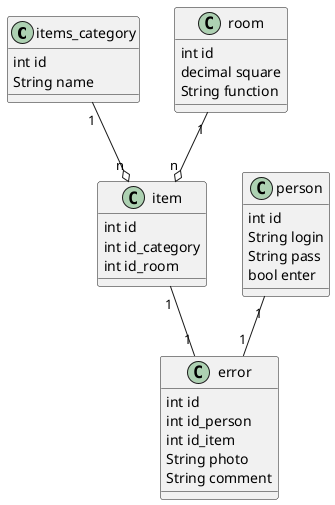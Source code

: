 @startuml

class items_category
{
  int id
  String name
}
class room
{
  int id
  decimal square
  String function
}
class item
{
  int id
  int id_category
  int id_room
}
class person
{
  int id
  String login
  String pass
  bool enter
}
class error
{
  int id
  int id_person
  int id_item
  String photo
  String comment
}

items_category "1" --o "n" item
room "1" --o "n" item
person "1" -- "1" error
item "1" -- "1" error

@enduml
